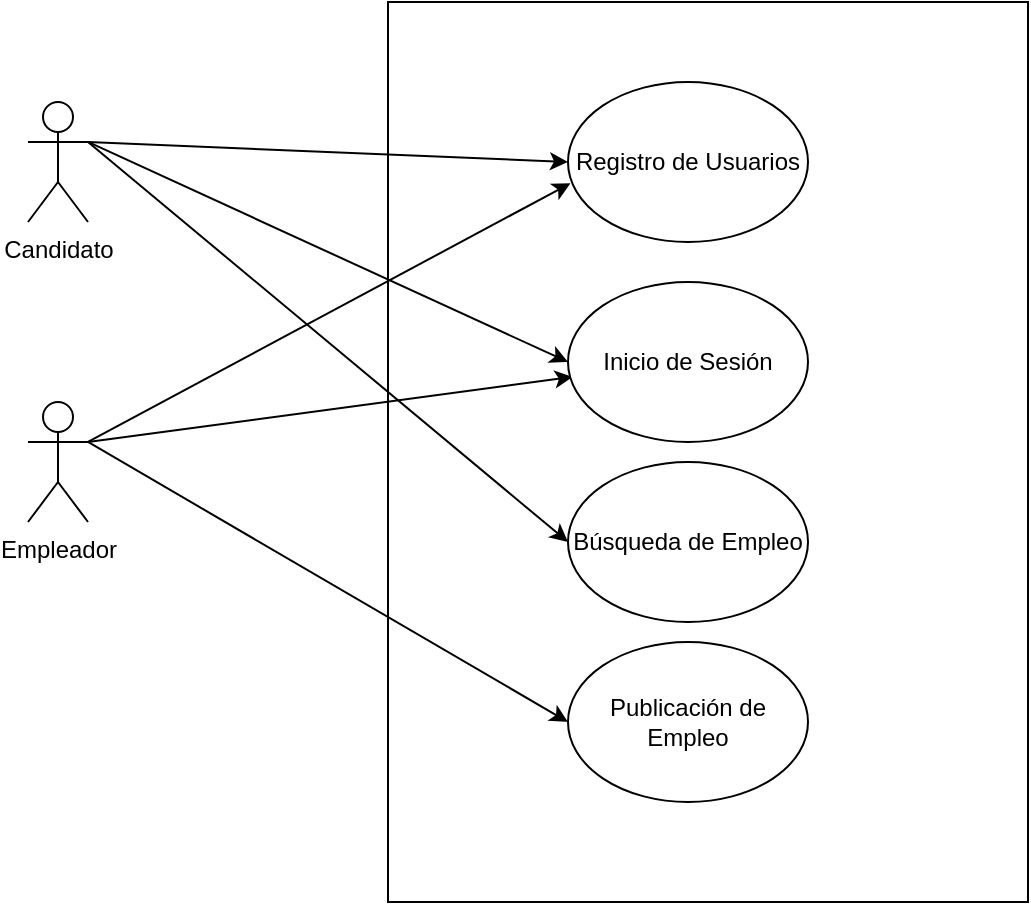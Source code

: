 <mxfile version="21.6.6" type="github">
  <diagram name="Página-1" id="jOx-HteJ0gcS-3e-MmAq">
    <mxGraphModel dx="472" dy="768" grid="1" gridSize="10" guides="1" tooltips="1" connect="1" arrows="1" fold="1" page="1" pageScale="1" pageWidth="827" pageHeight="1169" math="0" shadow="0">
      <root>
        <mxCell id="0" />
        <mxCell id="1" parent="0" />
        <mxCell id="CkJWbOPZvxNkv9WFhVW1-17" value="" style="rounded=0;whiteSpace=wrap;html=1;" vertex="1" parent="1">
          <mxGeometry x="250" y="90" width="320" height="450" as="geometry" />
        </mxCell>
        <mxCell id="CkJWbOPZvxNkv9WFhVW1-6" style="rounded=0;orthogonalLoop=1;jettySize=auto;html=1;exitX=1;exitY=0.333;exitDx=0;exitDy=0;exitPerimeter=0;entryX=0;entryY=0.5;entryDx=0;entryDy=0;" edge="1" parent="1" source="CkJWbOPZvxNkv9WFhVW1-2" target="CkJWbOPZvxNkv9WFhVW1-5">
          <mxGeometry relative="1" as="geometry" />
        </mxCell>
        <mxCell id="CkJWbOPZvxNkv9WFhVW1-9" style="rounded=0;orthogonalLoop=1;jettySize=auto;html=1;exitX=1;exitY=0.333;exitDx=0;exitDy=0;exitPerimeter=0;entryX=0;entryY=0.5;entryDx=0;entryDy=0;" edge="1" parent="1" source="CkJWbOPZvxNkv9WFhVW1-2" target="CkJWbOPZvxNkv9WFhVW1-8">
          <mxGeometry relative="1" as="geometry" />
        </mxCell>
        <mxCell id="CkJWbOPZvxNkv9WFhVW1-13" style="rounded=0;orthogonalLoop=1;jettySize=auto;html=1;exitX=1;exitY=0.333;exitDx=0;exitDy=0;exitPerimeter=0;entryX=0;entryY=0.5;entryDx=0;entryDy=0;" edge="1" parent="1" source="CkJWbOPZvxNkv9WFhVW1-2" target="CkJWbOPZvxNkv9WFhVW1-11">
          <mxGeometry relative="1" as="geometry">
            <mxPoint x="160" y="370" as="targetPoint" />
          </mxGeometry>
        </mxCell>
        <mxCell id="CkJWbOPZvxNkv9WFhVW1-2" value="Candidato" style="shape=umlActor;verticalLabelPosition=bottom;verticalAlign=top;html=1;outlineConnect=0;" vertex="1" parent="1">
          <mxGeometry x="70" y="140" width="30" height="60" as="geometry" />
        </mxCell>
        <mxCell id="CkJWbOPZvxNkv9WFhVW1-7" style="rounded=0;orthogonalLoop=1;jettySize=auto;html=1;exitX=1;exitY=0.333;exitDx=0;exitDy=0;exitPerimeter=0;entryX=0.01;entryY=0.633;entryDx=0;entryDy=0;entryPerimeter=0;" edge="1" parent="1" source="CkJWbOPZvxNkv9WFhVW1-3" target="CkJWbOPZvxNkv9WFhVW1-5">
          <mxGeometry relative="1" as="geometry" />
        </mxCell>
        <mxCell id="CkJWbOPZvxNkv9WFhVW1-10" style="rounded=0;orthogonalLoop=1;jettySize=auto;html=1;exitX=1;exitY=0.333;exitDx=0;exitDy=0;exitPerimeter=0;entryX=0.02;entryY=0.593;entryDx=0;entryDy=0;entryPerimeter=0;" edge="1" parent="1" source="CkJWbOPZvxNkv9WFhVW1-3" target="CkJWbOPZvxNkv9WFhVW1-8">
          <mxGeometry relative="1" as="geometry" />
        </mxCell>
        <mxCell id="CkJWbOPZvxNkv9WFhVW1-16" style="rounded=0;orthogonalLoop=1;jettySize=auto;html=1;exitX=1;exitY=0.333;exitDx=0;exitDy=0;exitPerimeter=0;entryX=0;entryY=0.5;entryDx=0;entryDy=0;" edge="1" parent="1" source="CkJWbOPZvxNkv9WFhVW1-3" target="CkJWbOPZvxNkv9WFhVW1-15">
          <mxGeometry relative="1" as="geometry" />
        </mxCell>
        <mxCell id="CkJWbOPZvxNkv9WFhVW1-3" value="Empleador" style="shape=umlActor;verticalLabelPosition=bottom;verticalAlign=top;html=1;outlineConnect=0;" vertex="1" parent="1">
          <mxGeometry x="70" y="290" width="30" height="60" as="geometry" />
        </mxCell>
        <mxCell id="CkJWbOPZvxNkv9WFhVW1-5" value="Registro de Usuarios" style="ellipse;whiteSpace=wrap;html=1;" vertex="1" parent="1">
          <mxGeometry x="340" y="130" width="120" height="80" as="geometry" />
        </mxCell>
        <mxCell id="CkJWbOPZvxNkv9WFhVW1-8" value="Inicio de Sesión" style="ellipse;whiteSpace=wrap;html=1;" vertex="1" parent="1">
          <mxGeometry x="340" y="230" width="120" height="80" as="geometry" />
        </mxCell>
        <mxCell id="CkJWbOPZvxNkv9WFhVW1-11" value="Búsqueda de Empleo" style="ellipse;whiteSpace=wrap;html=1;" vertex="1" parent="1">
          <mxGeometry x="340" y="320" width="120" height="80" as="geometry" />
        </mxCell>
        <mxCell id="CkJWbOPZvxNkv9WFhVW1-15" value="Publicación de Empleo" style="ellipse;whiteSpace=wrap;html=1;" vertex="1" parent="1">
          <mxGeometry x="340" y="410" width="120" height="80" as="geometry" />
        </mxCell>
      </root>
    </mxGraphModel>
  </diagram>
</mxfile>
